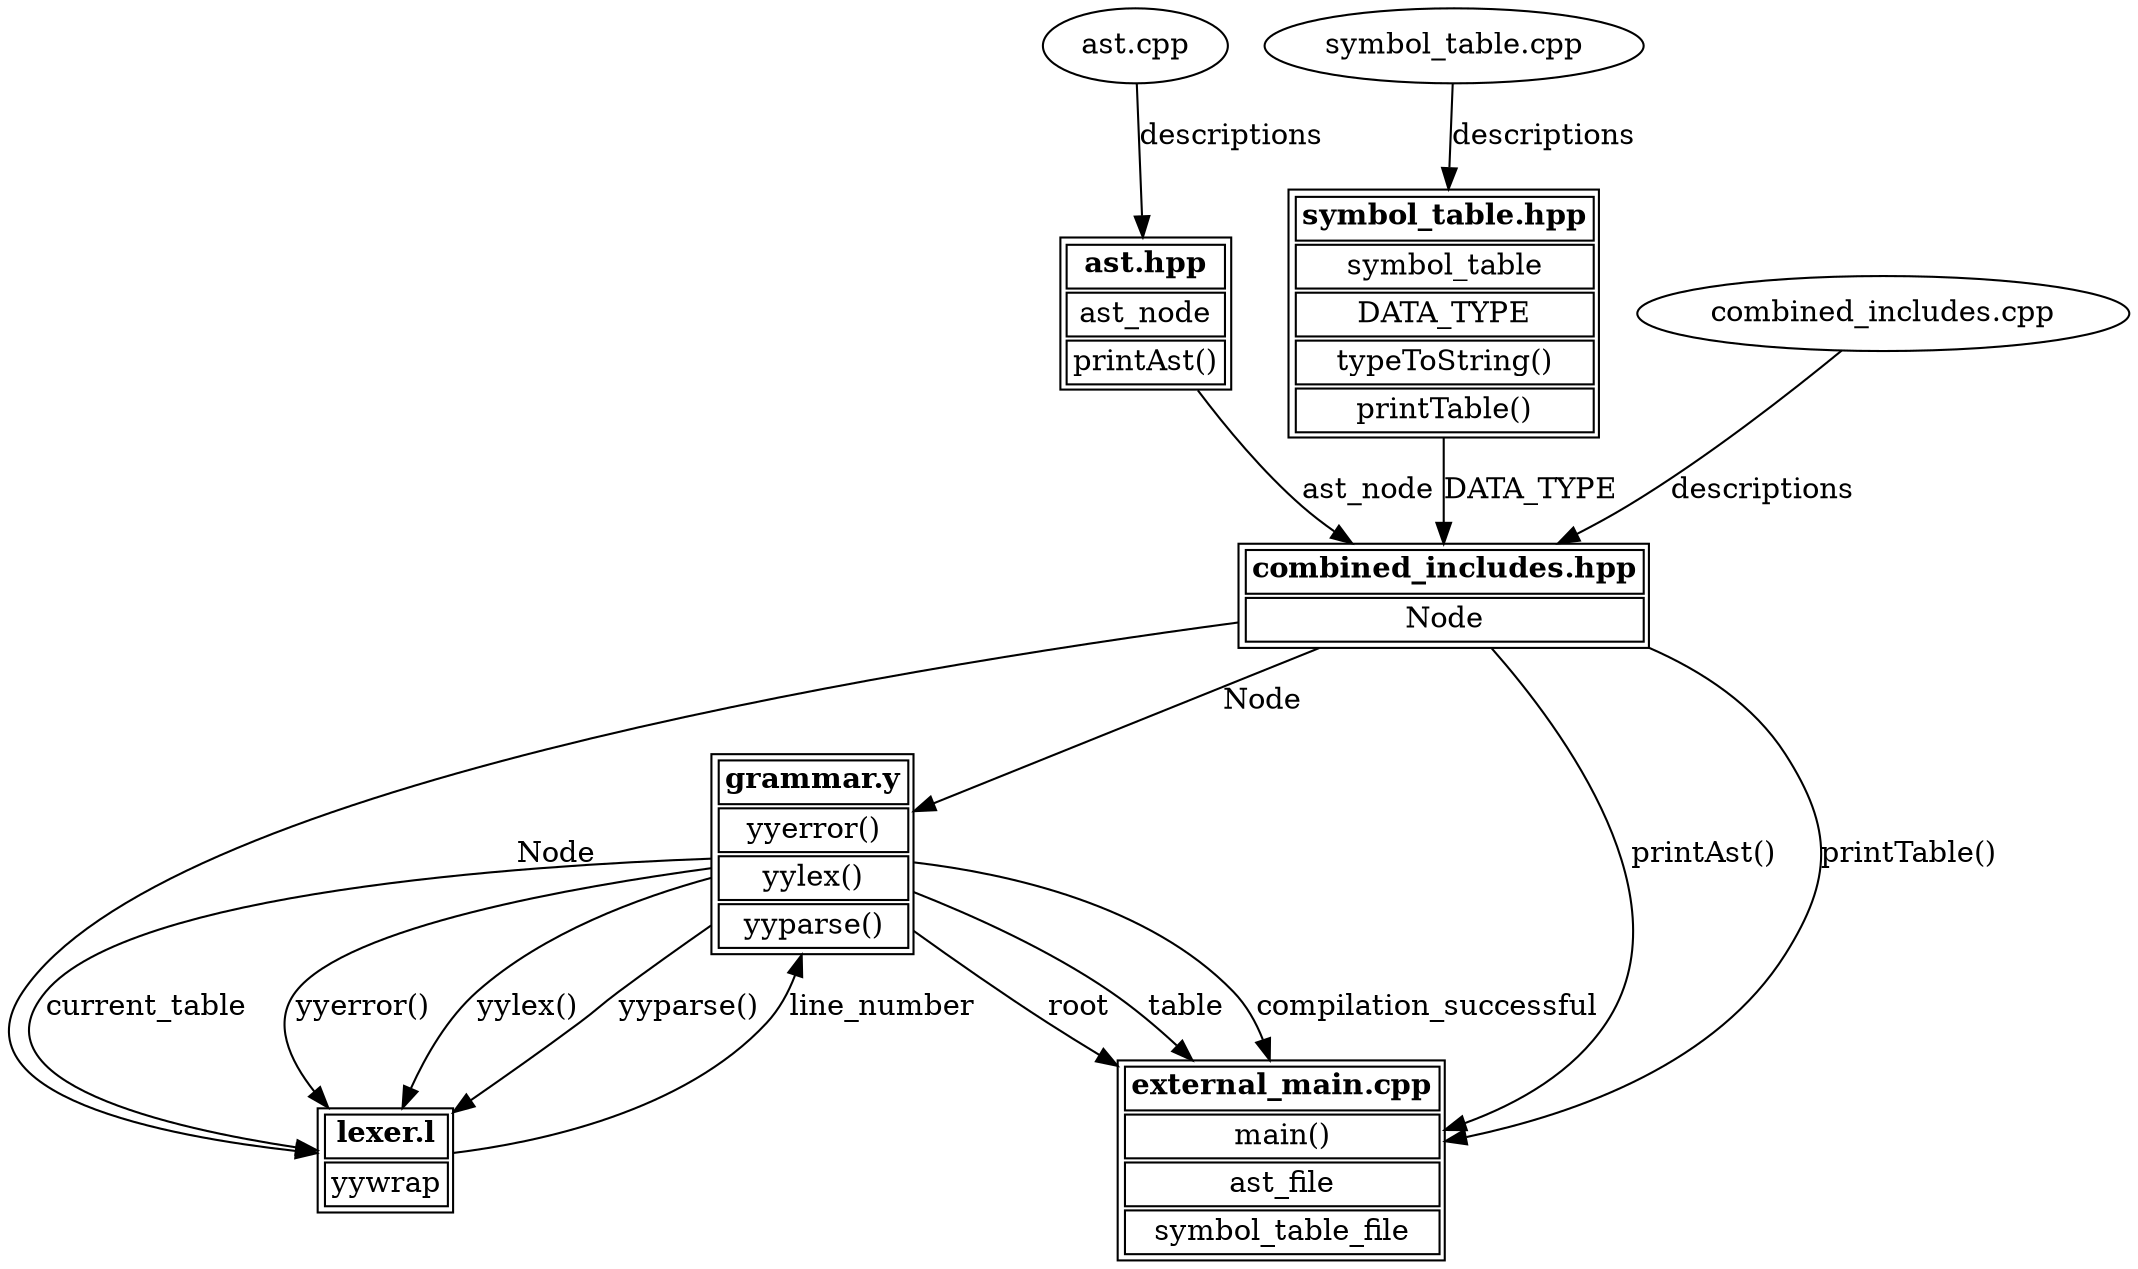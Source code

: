 digraph program {
    ast_hpp [shape=plain label=<
        <table>
            <tr><td><b>ast.hpp</b></td></tr>
            <tr><td>ast_node</td></tr>
            <tr><td>printAst()</td></tr>
        </table>
    >]
    ast_cpp [label="ast.cpp"]
    ast_cpp -> ast_hpp [label="descriptions"]

    symbol_table_hpp [shape=plain label=<
        <table>
            <tr><td><b>symbol_table.hpp</b></td></tr>
            <tr><td>symbol_table</td></tr>
            <tr><td>DATA_TYPE</td></tr>
            <tr><td>typeToString()</td></tr>
            <tr><td>printTable()</td></tr>
        </table>
    >]
    symbol_table_cpp [label="symbol_table.cpp"]
    symbol_table_cpp -> symbol_table_hpp [label="descriptions"]

    combined_includes_hpp [shape=plain label=<
        <table>
            <tr><td><b>combined_includes.hpp</b></td></tr>
            <tr><td>Node</td></tr>
        </table>
    >]
    combined_includes_cpp [label="combined_includes.cpp"]
    combined_includes_cpp -> combined_includes_hpp [label="descriptions"]
    ast_hpp -> combined_includes_hpp [label="ast_node"]
    symbol_table_hpp -> combined_includes_hpp [label="DATA_TYPE"]

    grammar [shape=plain label=<
        <table>
            <tr><td><b>grammar.y</b></td></tr>
            <tr><td>yyerror()</td></tr>
            <tr><td>yylex()</td></tr>
            <tr><td>yyparse()</td></tr>
        </table>
    >]
    lexer -> grammar [label="line_number"]
    combined_includes_hpp -> grammar [label="Node"]

    lexer [shape=plain label=<
        <table>
            <tr><td><b>lexer.l</b></td></tr>
            <tr><td>yywrap</td></tr>
        </table>
    >]
    combined_includes_hpp -> lexer [label="Node"]
    grammar -> lexer [label="current_table"]
    grammar -> lexer [label="yyerror()"]
    grammar -> lexer [label="yylex()"]
    grammar -> lexer [label="yyparse()"]

    main [shape=plain label=<
        <table>
            <tr><td><b>external_main.cpp</b></td></tr>
            <tr><td>main()</td></tr>
            <tr><td>ast_file</td></tr>
            <tr><td>symbol_table_file</td></tr>
        </table>
    >]
    grammar -> main [label="root"]
    grammar -> main [label="table"]
    grammar -> main [label="compilation_successful"]
    combined_includes_hpp -> main [label="printAst()"]
    combined_includes_hpp -> main [label="printTable()"]
}